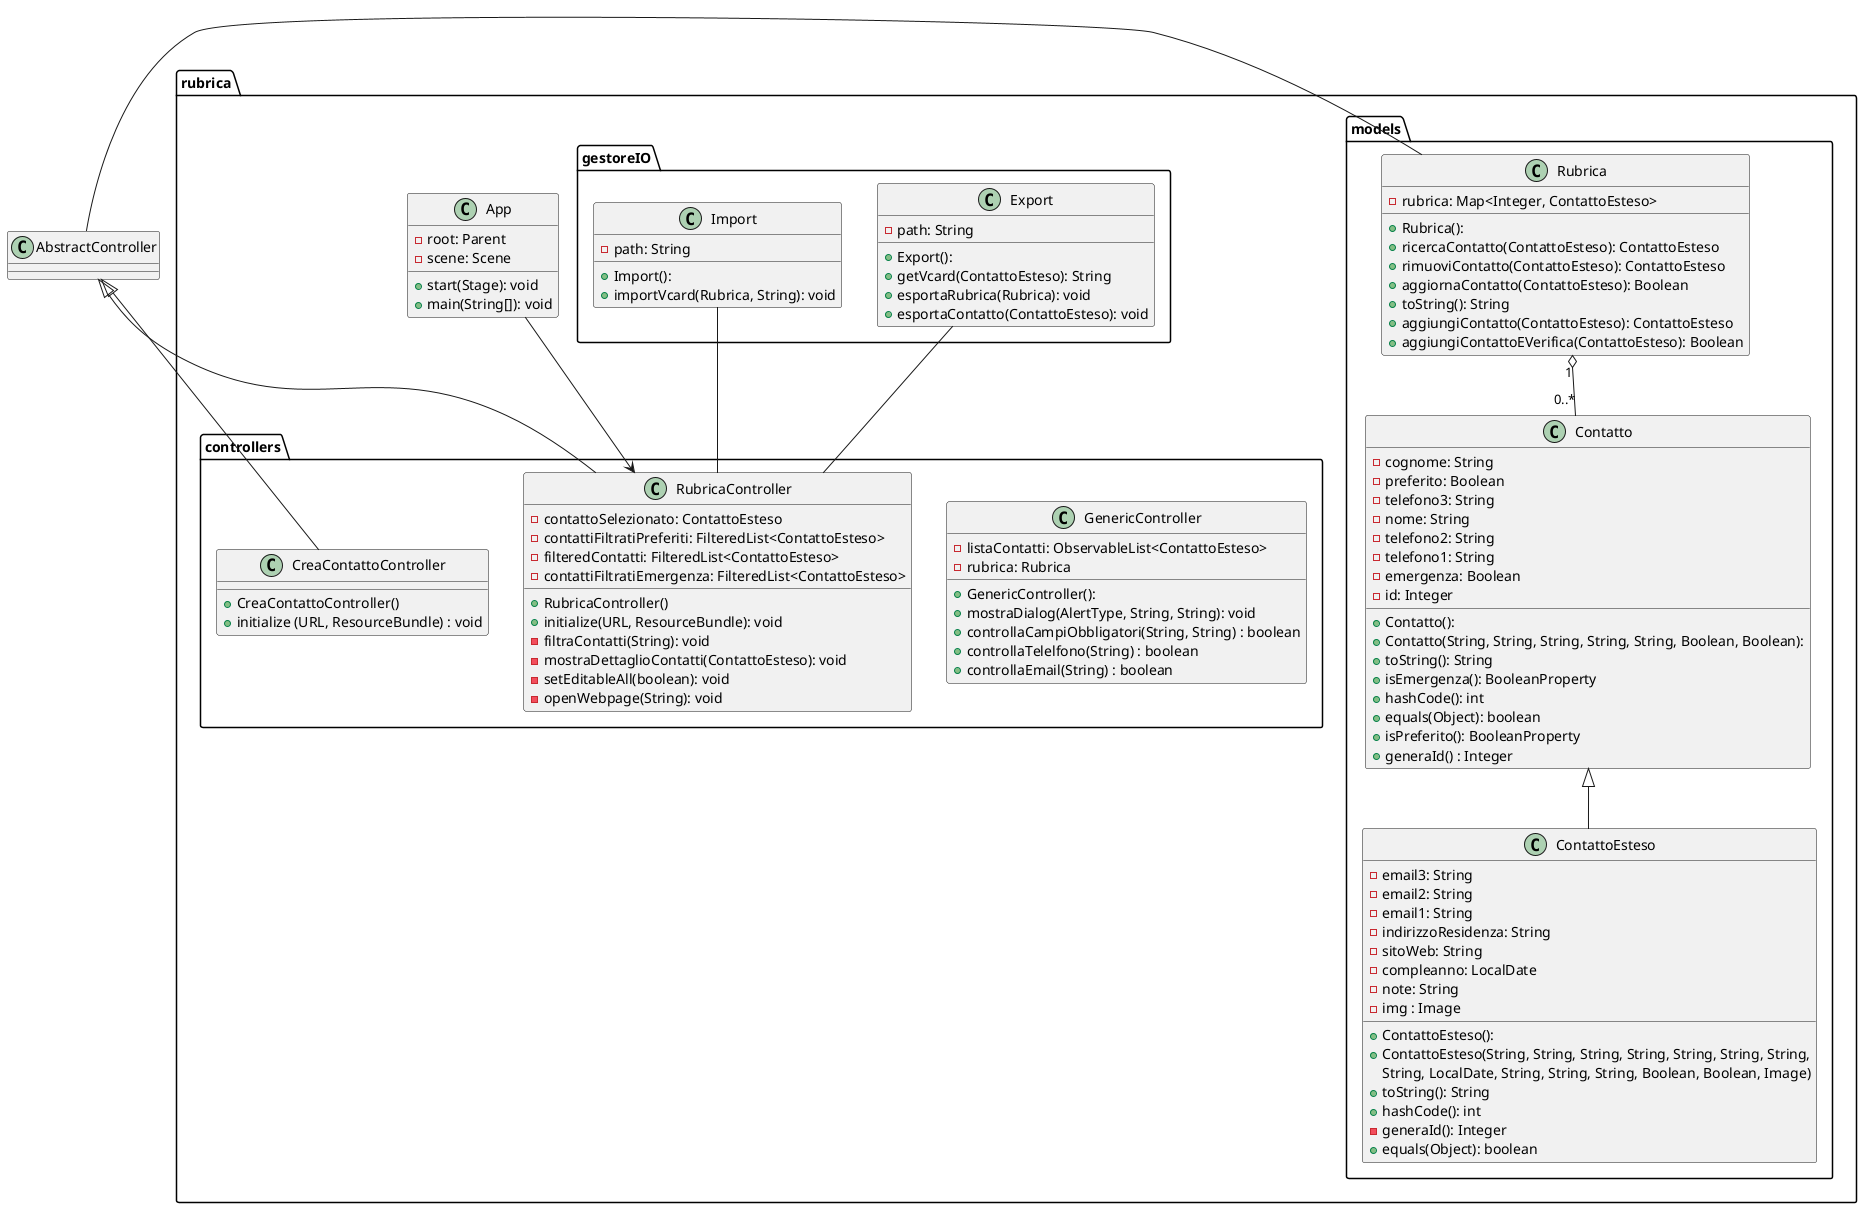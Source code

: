 @startuml
package rubrica {

    package controllers{
       class GenericController{
            + GenericController():
            - listaContatti: ObservableList<ContattoEsteso>
            - rubrica: Rubrica
            + mostraDialog(AlertType, String, String): void
            + controllaCampiObbligatori(String, String) : boolean
            + controllaTelelfono(String) : boolean
            + controllaEmail(String) : boolean

    }

        class RubricaController{
            + RubricaController()
            - contattoSelezionato: ContattoEsteso
            - contattiFiltratiPreferiti: FilteredList<ContattoEsteso>
            - filteredContatti: FilteredList<ContattoEsteso>
            - contattiFiltratiEmergenza: FilteredList<ContattoEsteso>
            + initialize(URL, ResourceBundle): void
            - filtraContatti(String): void
            - mostraDettaglioContatti(ContattoEsteso): void
            - setEditableAll(boolean): void
            - openWebpage(String): void
             
        }
       
        class CreaContattoController {
            + CreaContattoController()
            + initialize (URL, ResourceBundle) : void
        }

    }

        class App {
           - root: Parent
           - scene: Scene
           + start(Stage): void
           + main(String[]): void
        }

    package models{

    class Rubrica{
          + Rubrica():
          - rubrica: Map<Integer, ContattoEsteso>
          + ricercaContatto(ContattoEsteso): ContattoEsteso
          + rimuoviContatto(ContattoEsteso): ContattoEsteso
          + aggiornaContatto(ContattoEsteso): Boolean
          + toString(): String
          + aggiungiContatto(ContattoEsteso): ContattoEsteso
          + aggiungiContattoEVerifica(ContattoEsteso): Boolean
        }
       
  
   class Contatto{
          + Contatto():
          + Contatto(String, String, String, String, String, Boolean, Boolean):
          - cognome: String
          - preferito: Boolean
          - telefono3: String
          - nome: String
          - telefono2: String
          - telefono1: String
          - emergenza: Boolean
          - id: Integer
          + toString(): String
          + isEmergenza(): BooleanProperty
          + hashCode(): int
          + equals(Object): boolean
          + isPreferito(): BooleanProperty
          + generaId() : Integer       
        }

   class ContattoEsteso {
         + ContattoEsteso():
         + ContattoEsteso(String, String, String, String, String, String, String, 
                     String, LocalDate, String, String, String, Boolean, Boolean, Image)
         - email3: String
         - email2: String
         - email1: String
         - indirizzoResidenza: String
         - sitoWeb: String
         - compleanno: LocalDate
         - note: String
         - img : Image
         + toString(): String
         + hashCode(): int
         - generaId(): Integer
         + equals(Object): boolean
  
        }


    }

  package gestoreIO {

    class Export {
        + Export():
        - path: String
        + getVcard(ContattoEsteso): String
        + esportaRubrica(Rubrica): void
        + esportaContatto(ContattoEsteso): void
    }
 
   class Import {
      + Import():
      - path: String
      + importVcard(Rubrica, String): void
}
}
}

Rubrica    "1" o-- "0..*"   Contatto
Contatto     <|--           ContattoEsteso
AbstractController  <|--   RubricaController
AbstractController  <|--   CreaContattoController
Rubrica -- AbstractController
Import -- RubricaController
Export -- RubricaController
App --> RubricaController
 
}
@enduml
